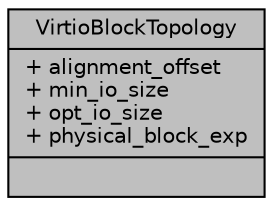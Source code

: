 digraph "VirtioBlockTopology"
{
  edge [fontname="Helvetica",fontsize="10",labelfontname="Helvetica",labelfontsize="10"];
  node [fontname="Helvetica",fontsize="10",shape=record];
  Node957 [label="{VirtioBlockTopology\n|+ alignment_offset\l+ min_io_size\l+ opt_io_size\l+ physical_block_exp\l|}",height=0.2,width=0.4,color="black", fillcolor="grey75", style="filled", fontcolor="black"];
}
